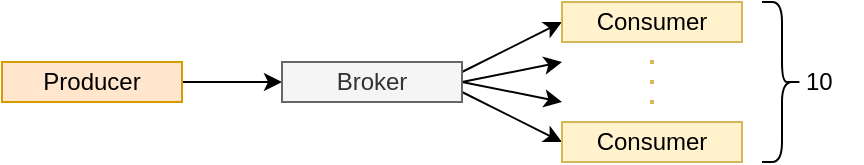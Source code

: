 <mxfile version="11.1.4" type="device"><diagram id="Q091w9T7GQvX-dR80jO_" name="Page-1"><mxGraphModel dx="530" dy="388" grid="1" gridSize="10" guides="1" tooltips="1" connect="1" arrows="1" fold="1" page="1" pageScale="1" pageWidth="1100" pageHeight="850" math="0" shadow="0"><root><mxCell id="0"/><mxCell id="1" parent="0"/><mxCell id="Iw4rcrJHooA6r4-N_38f-6" style="edgeStyle=orthogonalEdgeStyle;rounded=0;orthogonalLoop=1;jettySize=auto;html=1;exitX=1;exitY=0.5;exitDx=0;exitDy=0;entryX=0;entryY=0.5;entryDx=0;entryDy=0;" edge="1" parent="1" source="Iw4rcrJHooA6r4-N_38f-1" target="Iw4rcrJHooA6r4-N_38f-2"><mxGeometry relative="1" as="geometry"/></mxCell><mxCell id="Iw4rcrJHooA6r4-N_38f-1" value="Producer" style="rounded=0;whiteSpace=wrap;html=1;fillColor=#ffe6cc;strokeColor=#d79b00;" vertex="1" parent="1"><mxGeometry x="260" y="460" width="90" height="20" as="geometry"/></mxCell><mxCell id="Iw4rcrJHooA6r4-N_38f-7" style="rounded=0;orthogonalLoop=1;jettySize=auto;html=1;exitX=1;exitY=0.25;exitDx=0;exitDy=0;entryX=0;entryY=0.5;entryDx=0;entryDy=0;" edge="1" parent="1" source="Iw4rcrJHooA6r4-N_38f-2" target="Iw4rcrJHooA6r4-N_38f-4"><mxGeometry relative="1" as="geometry"/></mxCell><mxCell id="Iw4rcrJHooA6r4-N_38f-8" style="edgeStyle=none;rounded=0;orthogonalLoop=1;jettySize=auto;html=1;exitX=1;exitY=0.75;exitDx=0;exitDy=0;entryX=0;entryY=0.5;entryDx=0;entryDy=0;" edge="1" parent="1" source="Iw4rcrJHooA6r4-N_38f-2" target="Iw4rcrJHooA6r4-N_38f-5"><mxGeometry relative="1" as="geometry"/></mxCell><mxCell id="Iw4rcrJHooA6r4-N_38f-9" style="edgeStyle=none;rounded=0;orthogonalLoop=1;jettySize=auto;html=1;exitX=1;exitY=0.5;exitDx=0;exitDy=0;" edge="1" parent="1" source="Iw4rcrJHooA6r4-N_38f-2"><mxGeometry relative="1" as="geometry"><mxPoint x="540" y="460" as="targetPoint"/></mxGeometry></mxCell><mxCell id="Iw4rcrJHooA6r4-N_38f-10" style="edgeStyle=none;rounded=0;orthogonalLoop=1;jettySize=auto;html=1;exitX=1;exitY=0.5;exitDx=0;exitDy=0;" edge="1" parent="1" source="Iw4rcrJHooA6r4-N_38f-2"><mxGeometry relative="1" as="geometry"><mxPoint x="540" y="480" as="targetPoint"/></mxGeometry></mxCell><mxCell id="Iw4rcrJHooA6r4-N_38f-2" value="Broker" style="rounded=0;whiteSpace=wrap;html=1;fillColor=#f5f5f5;strokeColor=#666666;fontColor=#333333;" vertex="1" parent="1"><mxGeometry x="400" y="460" width="90" height="20" as="geometry"/></mxCell><mxCell id="Iw4rcrJHooA6r4-N_38f-4" value="Consumer" style="rounded=0;whiteSpace=wrap;html=1;fillColor=#fff2cc;strokeColor=#d6b656;" vertex="1" parent="1"><mxGeometry x="540" y="430" width="90" height="20" as="geometry"/></mxCell><mxCell id="Iw4rcrJHooA6r4-N_38f-5" value="Consumer" style="rounded=0;whiteSpace=wrap;html=1;fillColor=#fff2cc;strokeColor=#d6b656;" vertex="1" parent="1"><mxGeometry x="540" y="490" width="90" height="20" as="geometry"/></mxCell><mxCell id="Iw4rcrJHooA6r4-N_38f-11" value="" style="endArrow=none;dashed=1;html=1;dashPattern=1 4;strokeWidth=2;fillColor=#fff2cc;strokeColor=#d6b656;" edge="1" parent="1"><mxGeometry width="50" height="50" relative="1" as="geometry"><mxPoint x="585" y="481" as="sourcePoint"/><mxPoint x="585" y="451" as="targetPoint"/></mxGeometry></mxCell><mxCell id="Iw4rcrJHooA6r4-N_38f-12" value="" style="shape=curlyBracket;whiteSpace=wrap;html=1;rounded=1;rotation=180;" vertex="1" parent="1"><mxGeometry x="640" y="430" width="20" height="80" as="geometry"/></mxCell><mxCell id="Iw4rcrJHooA6r4-N_38f-13" value="10" style="text;html=1;resizable=0;points=[];autosize=1;align=left;verticalAlign=top;spacingTop=-4;" vertex="1" parent="1"><mxGeometry x="660" y="460" width="30" height="20" as="geometry"/></mxCell></root></mxGraphModel></diagram></mxfile>